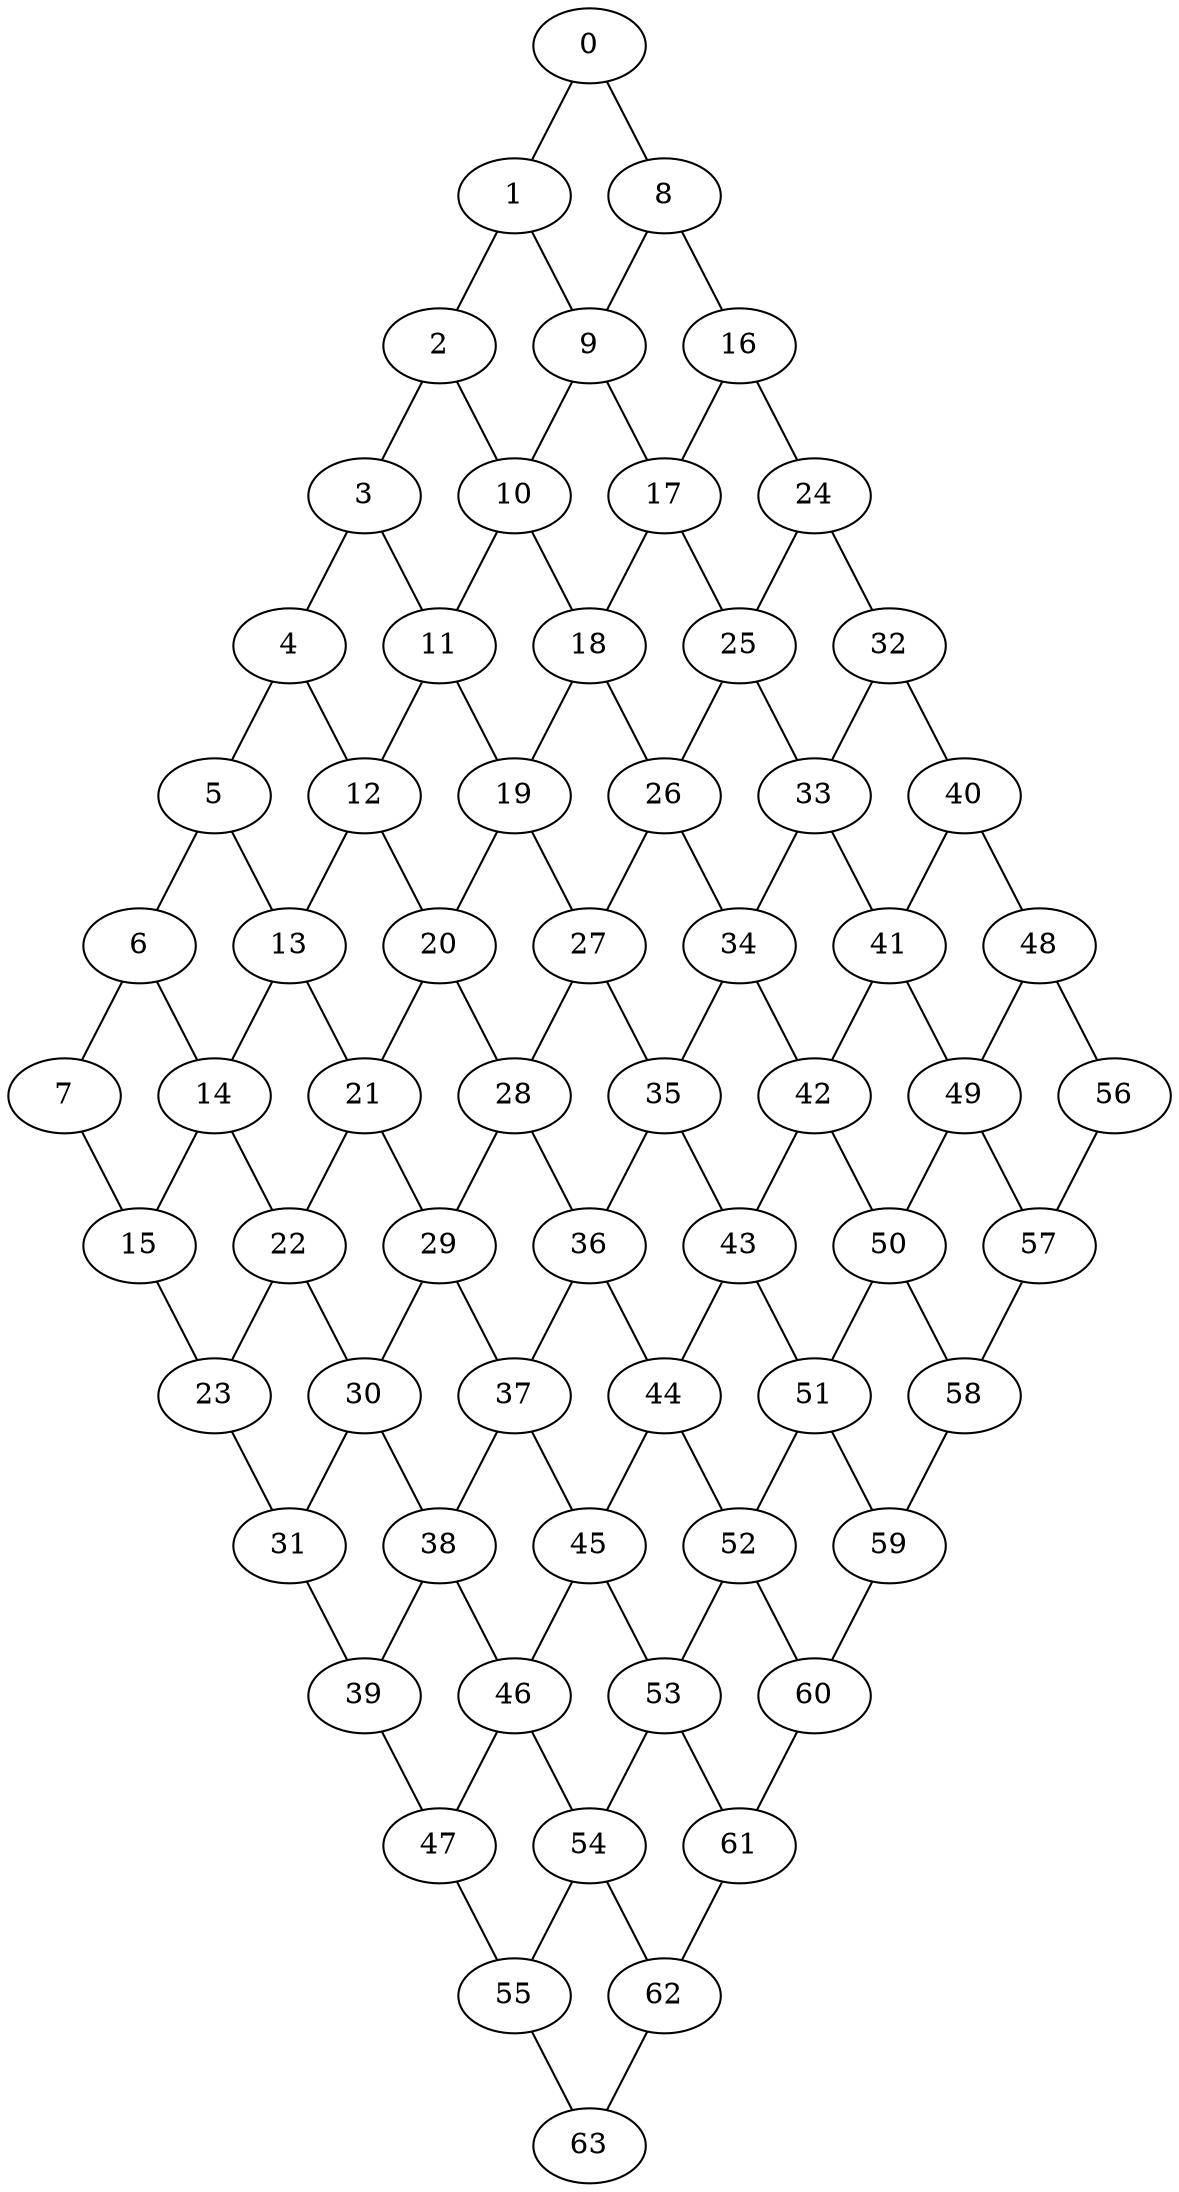strict graph  {
0;
1;
2;
3;
4;
5;
6;
7;
8;
9;
10;
11;
12;
13;
14;
15;
16;
17;
18;
19;
20;
21;
22;
23;
24;
25;
26;
27;
28;
29;
30;
31;
32;
33;
34;
35;
36;
37;
38;
39;
40;
41;
42;
43;
44;
45;
46;
47;
48;
49;
50;
51;
52;
53;
54;
55;
56;
57;
58;
59;
60;
61;
62;
63;
0 -- 8;
0 -- 1;
1 -- 9;
1 -- 2;
2 -- 10;
2 -- 3;
3 -- 11;
3 -- 4;
4 -- 12;
4 -- 5;
5 -- 13;
5 -- 6;
6 -- 14;
6 -- 7;
7 -- 15;
8 -- 16;
8 -- 9;
9 -- 17;
9 -- 10;
10 -- 18;
10 -- 11;
11 -- 19;
11 -- 12;
12 -- 20;
12 -- 13;
13 -- 21;
13 -- 14;
14 -- 22;
14 -- 15;
15 -- 23;
16 -- 24;
16 -- 17;
17 -- 25;
17 -- 18;
18 -- 26;
18 -- 19;
19 -- 27;
19 -- 20;
20 -- 28;
20 -- 21;
21 -- 29;
21 -- 22;
22 -- 30;
22 -- 23;
23 -- 31;
24 -- 32;
24 -- 25;
25 -- 33;
25 -- 26;
26 -- 34;
26 -- 27;
27 -- 35;
27 -- 28;
28 -- 36;
28 -- 29;
29 -- 37;
29 -- 30;
30 -- 38;
30 -- 31;
31 -- 39;
32 -- 40;
32 -- 33;
33 -- 41;
33 -- 34;
34 -- 42;
34 -- 35;
35 -- 43;
35 -- 36;
36 -- 44;
36 -- 37;
37 -- 45;
37 -- 38;
38 -- 46;
38 -- 39;
39 -- 47;
40 -- 48;
40 -- 41;
41 -- 49;
41 -- 42;
42 -- 50;
42 -- 43;
43 -- 51;
43 -- 44;
44 -- 52;
44 -- 45;
45 -- 53;
45 -- 46;
46 -- 54;
46 -- 47;
47 -- 55;
48 -- 56;
48 -- 49;
49 -- 57;
49 -- 50;
50 -- 58;
50 -- 51;
51 -- 59;
51 -- 52;
52 -- 60;
52 -- 53;
53 -- 61;
53 -- 54;
54 -- 62;
54 -- 55;
55 -- 63;
56 -- 57;
57 -- 58;
58 -- 59;
59 -- 60;
60 -- 61;
61 -- 62;
62 -- 63;
}
